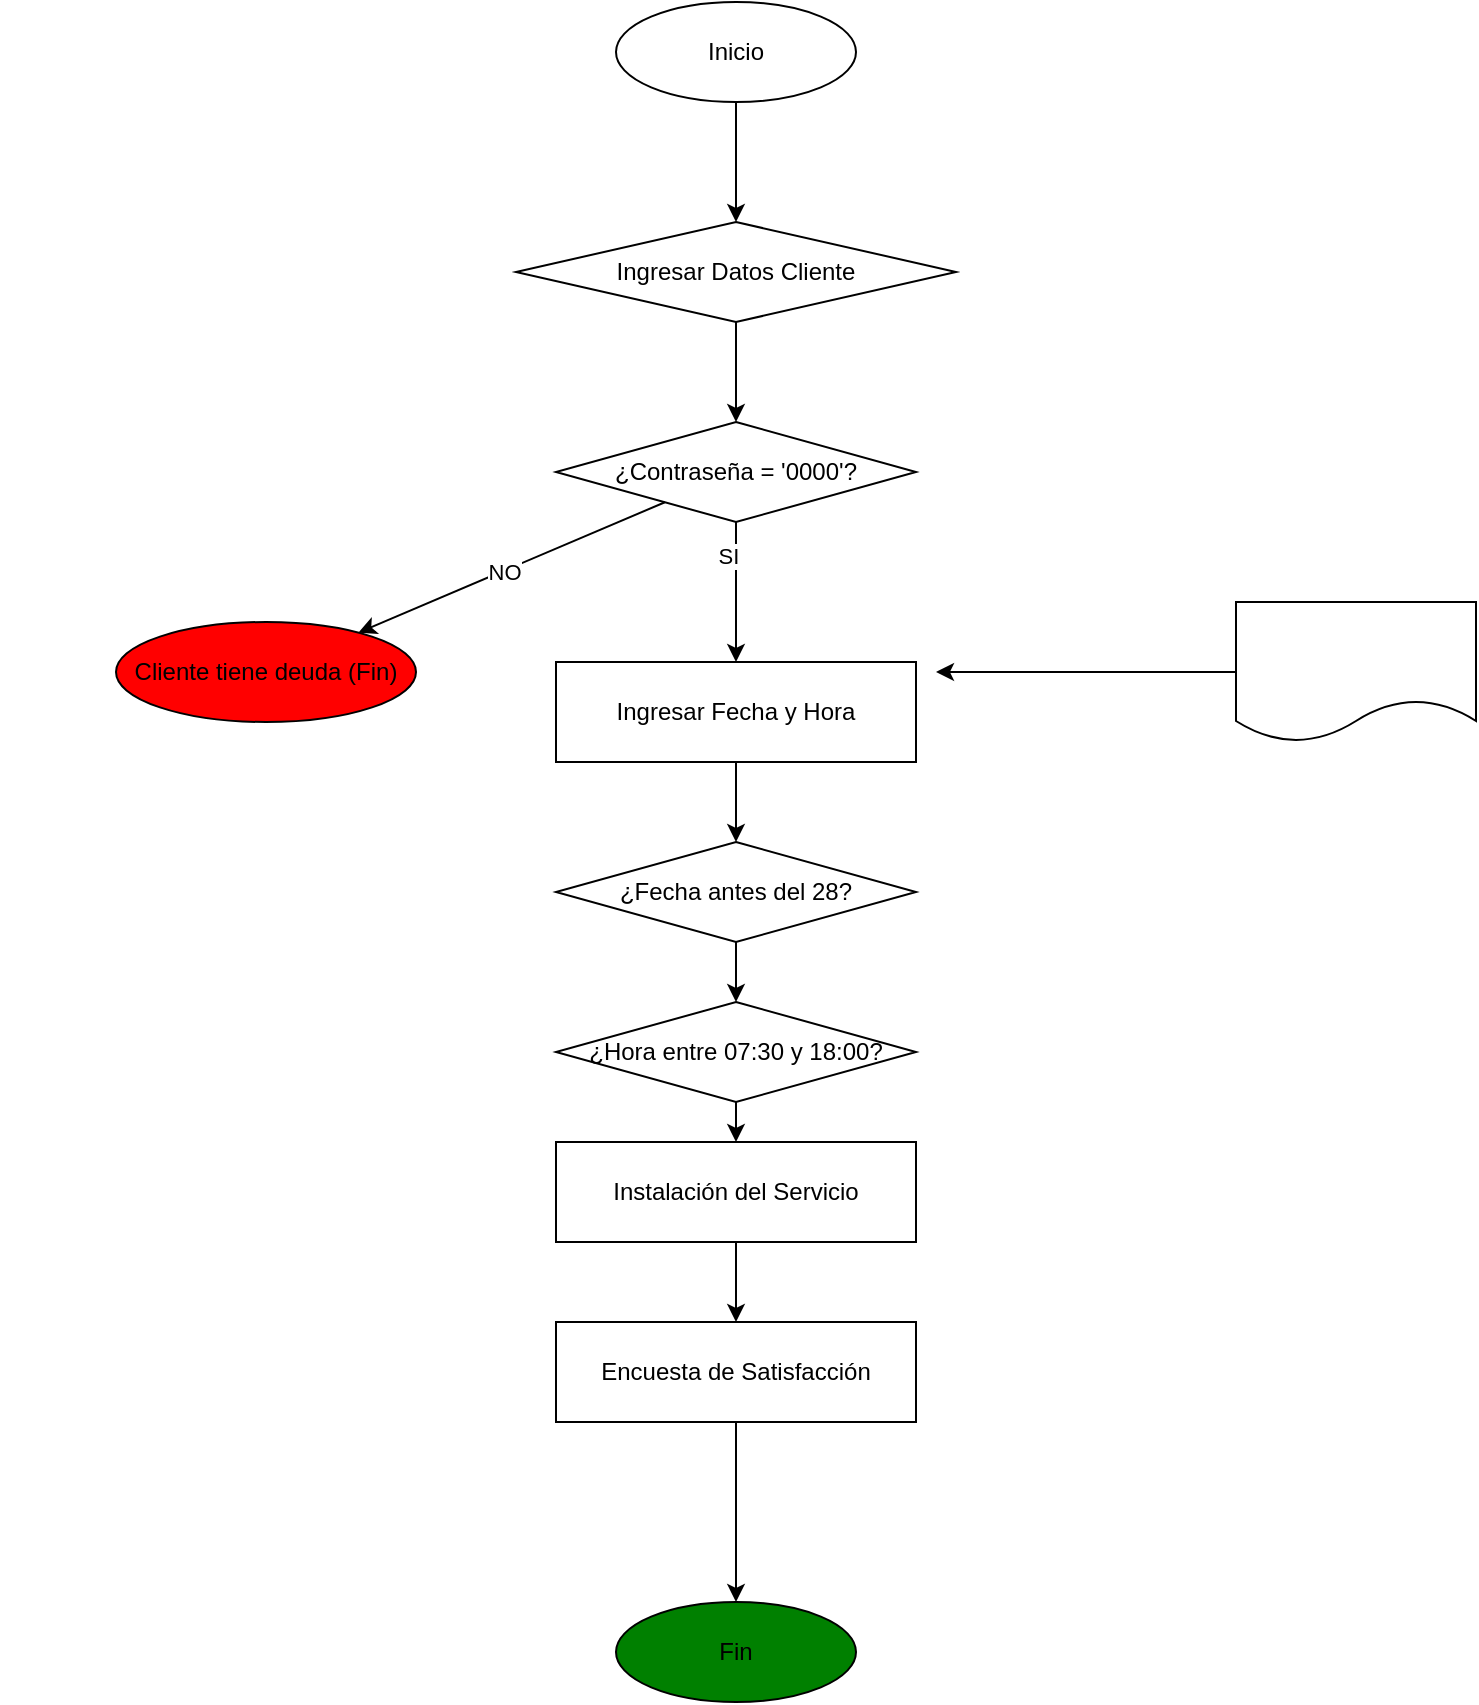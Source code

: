 <mxfile version="26.1.0">
  <diagram id="7wMk3-puFMrbJdLvm6ql" name="Página-1">
    <mxGraphModel dx="2406" dy="3934" grid="1" gridSize="10" guides="1" tooltips="1" connect="1" arrows="1" fold="1" page="1" pageScale="1" pageWidth="827" pageHeight="1169" math="0" shadow="0">
      <root>
        <mxCell id="0" />
        <mxCell id="1" parent="0" />
        <mxCell id="xGSDI7kR_89kPI3hXTpQ-20" style="edgeStyle=orthogonalEdgeStyle;rounded=0;orthogonalLoop=1;jettySize=auto;html=1;exitX=0.5;exitY=1;exitDx=0;exitDy=0;" parent="1" source="xGSDI7kR_89kPI3hXTpQ-1" target="xGSDI7kR_89kPI3hXTpQ-2" edge="1">
          <mxGeometry relative="1" as="geometry" />
        </mxCell>
        <mxCell id="xGSDI7kR_89kPI3hXTpQ-1" value="Inicio" style="ellipse;whiteSpace=wrap;html=1;" parent="1" vertex="1">
          <mxGeometry x="300" y="-60" width="120" height="50" as="geometry" />
        </mxCell>
        <mxCell id="xGSDI7kR_89kPI3hXTpQ-21" style="edgeStyle=orthogonalEdgeStyle;rounded=0;orthogonalLoop=1;jettySize=auto;html=1;exitX=0.5;exitY=1;exitDx=0;exitDy=0;entryX=0.5;entryY=0;entryDx=0;entryDy=0;" parent="1" source="xGSDI7kR_89kPI3hXTpQ-2" target="xGSDI7kR_89kPI3hXTpQ-3" edge="1">
          <mxGeometry relative="1" as="geometry" />
        </mxCell>
        <mxCell id="xGSDI7kR_89kPI3hXTpQ-2" value="Ingresar Datos Cliente" style="rhombus;whiteSpace=wrap;html=1;" parent="1" vertex="1">
          <mxGeometry x="250" y="50" width="220" height="50" as="geometry" />
        </mxCell>
        <mxCell id="xGSDI7kR_89kPI3hXTpQ-22" style="edgeStyle=orthogonalEdgeStyle;rounded=0;orthogonalLoop=1;jettySize=auto;html=1;exitX=0.5;exitY=1;exitDx=0;exitDy=0;entryX=0.5;entryY=0;entryDx=0;entryDy=0;" parent="1" source="xGSDI7kR_89kPI3hXTpQ-3" target="xGSDI7kR_89kPI3hXTpQ-5" edge="1">
          <mxGeometry relative="1" as="geometry" />
        </mxCell>
        <mxCell id="xGSDI7kR_89kPI3hXTpQ-35" value="SI" style="edgeLabel;html=1;align=center;verticalAlign=middle;resizable=0;points=[];" parent="xGSDI7kR_89kPI3hXTpQ-22" vertex="1" connectable="0">
          <mxGeometry x="-0.533" y="-4" relative="1" as="geometry">
            <mxPoint as="offset" />
          </mxGeometry>
        </mxCell>
        <mxCell id="xGSDI7kR_89kPI3hXTpQ-3" value="¿Contraseña = &#39;0000&#39;?" style="rhombus;whiteSpace=wrap;html=1;" parent="1" vertex="1">
          <mxGeometry x="270" y="150" width="180" height="50" as="geometry" />
        </mxCell>
        <mxCell id="xGSDI7kR_89kPI3hXTpQ-4" value="Cliente tiene deuda (Fin)" style="ellipse;whiteSpace=wrap;html=1;fillColor=red;" parent="1" vertex="1">
          <mxGeometry x="50" y="250" width="150" height="50" as="geometry" />
        </mxCell>
        <mxCell id="xGSDI7kR_89kPI3hXTpQ-23" style="edgeStyle=orthogonalEdgeStyle;rounded=0;orthogonalLoop=1;jettySize=auto;html=1;exitX=0.5;exitY=1;exitDx=0;exitDy=0;entryX=0.5;entryY=0;entryDx=0;entryDy=0;" parent="1" source="xGSDI7kR_89kPI3hXTpQ-5" target="xGSDI7kR_89kPI3hXTpQ-6" edge="1">
          <mxGeometry relative="1" as="geometry" />
        </mxCell>
        <mxCell id="xGSDI7kR_89kPI3hXTpQ-5" value="Ingresar Fecha y Hora" style="rectangle;whiteSpace=wrap;html=1;" parent="1" vertex="1">
          <mxGeometry x="270" y="270" width="180" height="50" as="geometry" />
        </mxCell>
        <mxCell id="xGSDI7kR_89kPI3hXTpQ-24" style="edgeStyle=orthogonalEdgeStyle;rounded=0;orthogonalLoop=1;jettySize=auto;html=1;exitX=0.5;exitY=1;exitDx=0;exitDy=0;entryX=0.5;entryY=0;entryDx=0;entryDy=0;" parent="1" source="xGSDI7kR_89kPI3hXTpQ-6" target="xGSDI7kR_89kPI3hXTpQ-7" edge="1">
          <mxGeometry relative="1" as="geometry" />
        </mxCell>
        <mxCell id="xGSDI7kR_89kPI3hXTpQ-6" value="¿Fecha antes del 28?" style="rhombus;whiteSpace=wrap;html=1;" parent="1" vertex="1">
          <mxGeometry x="270" y="360" width="180" height="50" as="geometry" />
        </mxCell>
        <mxCell id="xGSDI7kR_89kPI3hXTpQ-25" style="edgeStyle=orthogonalEdgeStyle;rounded=0;orthogonalLoop=1;jettySize=auto;html=1;exitX=0.5;exitY=1;exitDx=0;exitDy=0;entryX=0.5;entryY=0;entryDx=0;entryDy=0;" parent="1" source="xGSDI7kR_89kPI3hXTpQ-7" target="xGSDI7kR_89kPI3hXTpQ-8" edge="1">
          <mxGeometry relative="1" as="geometry" />
        </mxCell>
        <mxCell id="xGSDI7kR_89kPI3hXTpQ-7" value="¿Hora entre 07:30 y 18:00?" style="rhombus;whiteSpace=wrap;html=1;" parent="1" vertex="1">
          <mxGeometry x="270" y="440" width="180" height="50" as="geometry" />
        </mxCell>
        <mxCell id="xGSDI7kR_89kPI3hXTpQ-26" style="edgeStyle=orthogonalEdgeStyle;rounded=0;orthogonalLoop=1;jettySize=auto;html=1;exitX=0.5;exitY=1;exitDx=0;exitDy=0;entryX=0.5;entryY=0;entryDx=0;entryDy=0;" parent="1" source="xGSDI7kR_89kPI3hXTpQ-8" target="xGSDI7kR_89kPI3hXTpQ-9" edge="1">
          <mxGeometry relative="1" as="geometry" />
        </mxCell>
        <mxCell id="xGSDI7kR_89kPI3hXTpQ-8" value="Instalación del Servicio" style="rectangle;whiteSpace=wrap;html=1;" parent="1" vertex="1">
          <mxGeometry x="270" y="510" width="180" height="50" as="geometry" />
        </mxCell>
        <mxCell id="xGSDI7kR_89kPI3hXTpQ-27" style="edgeStyle=orthogonalEdgeStyle;rounded=0;orthogonalLoop=1;jettySize=auto;html=1;exitX=0.5;exitY=1;exitDx=0;exitDy=0;entryX=0.5;entryY=0;entryDx=0;entryDy=0;" parent="1" source="xGSDI7kR_89kPI3hXTpQ-9" target="xGSDI7kR_89kPI3hXTpQ-10" edge="1">
          <mxGeometry relative="1" as="geometry" />
        </mxCell>
        <mxCell id="xGSDI7kR_89kPI3hXTpQ-9" value="Encuesta de Satisfacción" style="rectangle;whiteSpace=wrap;html=1;" parent="1" vertex="1">
          <mxGeometry x="270" y="600" width="180" height="50" as="geometry" />
        </mxCell>
        <mxCell id="xGSDI7kR_89kPI3hXTpQ-10" value="Fin" style="ellipse;whiteSpace=wrap;html=1;fillColor=green;" parent="1" vertex="1">
          <mxGeometry x="300" y="740" width="120" height="50" as="geometry" />
        </mxCell>
        <mxCell id="xGSDI7kR_89kPI3hXTpQ-11" parent="1" source="xGSDI7kR_89kPI3hXTpQ-1" target="xGSDI7kR_89kPI3hXTpQ-2" edge="1" />
        <mxCell id="xGSDI7kR_89kPI3hXTpQ-12" parent="1" source="xGSDI7kR_89kPI3hXTpQ-2" target="xGSDI7kR_89kPI3hXTpQ-3" edge="1" />
        <mxCell id="xGSDI7kR_89kPI3hXTpQ-13" parent="1" source="xGSDI7kR_89kPI3hXTpQ-3" target="xGSDI7kR_89kPI3hXTpQ-4" edge="1">
          <mxGeometry relative="1" as="geometry" />
        </mxCell>
        <mxCell id="xGSDI7kR_89kPI3hXTpQ-32" value="NO" style="edgeLabel;html=1;align=center;verticalAlign=middle;resizable=0;points=[];" parent="xGSDI7kR_89kPI3hXTpQ-13" vertex="1" connectable="0">
          <mxGeometry x="0.056" relative="1" as="geometry">
            <mxPoint as="offset" />
          </mxGeometry>
        </mxCell>
        <mxCell id="xGSDI7kR_89kPI3hXTpQ-14" parent="1" source="xGSDI7kR_89kPI3hXTpQ-3" target="xGSDI7kR_89kPI3hXTpQ-5" edge="1" />
        <mxCell id="xGSDI7kR_89kPI3hXTpQ-15" parent="1" source="xGSDI7kR_89kPI3hXTpQ-5" target="xGSDI7kR_89kPI3hXTpQ-6" edge="1" />
        <mxCell id="xGSDI7kR_89kPI3hXTpQ-16" parent="1" source="xGSDI7kR_89kPI3hXTpQ-6" target="xGSDI7kR_89kPI3hXTpQ-7" edge="1" />
        <mxCell id="xGSDI7kR_89kPI3hXTpQ-17" parent="1" source="xGSDI7kR_89kPI3hXTpQ-7" target="xGSDI7kR_89kPI3hXTpQ-8" edge="1" />
        <mxCell id="xGSDI7kR_89kPI3hXTpQ-18" parent="1" source="xGSDI7kR_89kPI3hXTpQ-8" target="xGSDI7kR_89kPI3hXTpQ-9" edge="1" />
        <mxCell id="xGSDI7kR_89kPI3hXTpQ-19" parent="1" source="xGSDI7kR_89kPI3hXTpQ-9" target="xGSDI7kR_89kPI3hXTpQ-10" edge="1" />
        <mxCell id="xGSDI7kR_89kPI3hXTpQ-34" style="edgeStyle=orthogonalEdgeStyle;rounded=0;orthogonalLoop=1;jettySize=auto;html=1;" parent="1" source="xGSDI7kR_89kPI3hXTpQ-33" edge="1">
          <mxGeometry relative="1" as="geometry">
            <mxPoint x="460" y="275" as="targetPoint" />
          </mxGeometry>
        </mxCell>
        <mxCell id="xGSDI7kR_89kPI3hXTpQ-33" value="" style="shape=document;whiteSpace=wrap;html=1;boundedLbl=1;" parent="1" vertex="1">
          <mxGeometry x="610" y="240" width="120" height="70" as="geometry" />
        </mxCell>
      </root>
    </mxGraphModel>
  </diagram>
</mxfile>
